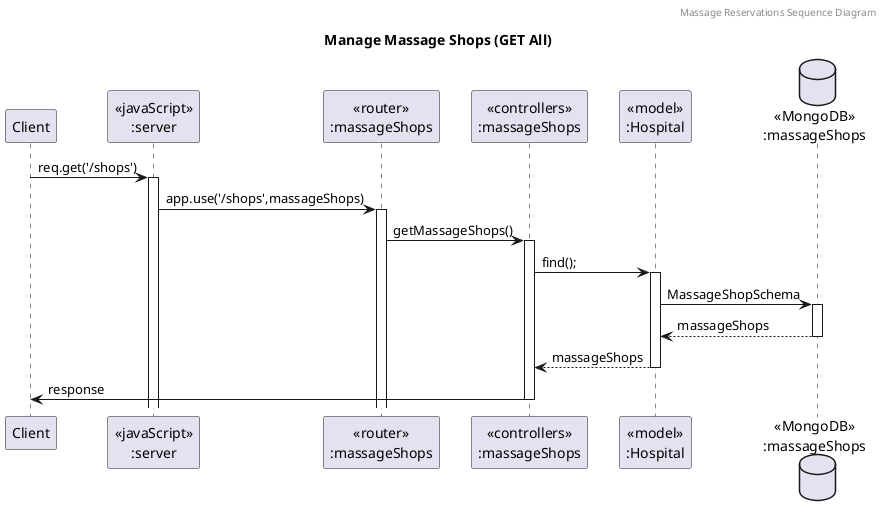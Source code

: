 @startuml Manage Hospital (GET ALL)

header Massage Reservations Sequence Diagram
title "Manage Massage Shops (GET All)"

participant "Client" as client
participant "<<javaScript>>\n:server" as server
participant "<<router>>\n:massageShops" as routerMassageShops
participant "<<controllers>>\n:massageShops" as controllersMassageShops
participant "<<model>>\n:Hospital" as modelMassageShop
database "<<MongoDB>>\n:massageShops" as ShopsDatabase

client->server ++:req.get('/shops')
server->routerMassageShops ++:app.use('/shops',massageShops)
routerMassageShops -> controllersMassageShops ++:getMassageShops()
controllersMassageShops->modelMassageShop ++:find();
modelMassageShop ->ShopsDatabase ++: MassageShopSchema
ShopsDatabase --> modelMassageShop --: massageShops
controllersMassageShops <-- modelMassageShop --:massageShops
controllersMassageShops->client --:response

@enduml